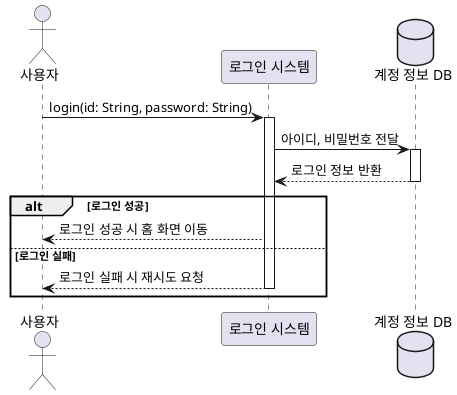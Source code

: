 @startuml

actor "사용자" as user
participant "로그인 시스템" as login
database "계정 정보 DB" as db

user -> login : login(id: String, password: String)
activate login
login -> db : 아이디, 비밀번호 전달
activate db

db --> login : 로그인 정보 반환
deactivate db

alt 로그인 성공
login --> user : 로그인 성공 시 홈 화면 이동
else 로그인 실패
  login --> user : 로그인 실패 시 재시도 요청
deactivate login
end

@enduml
